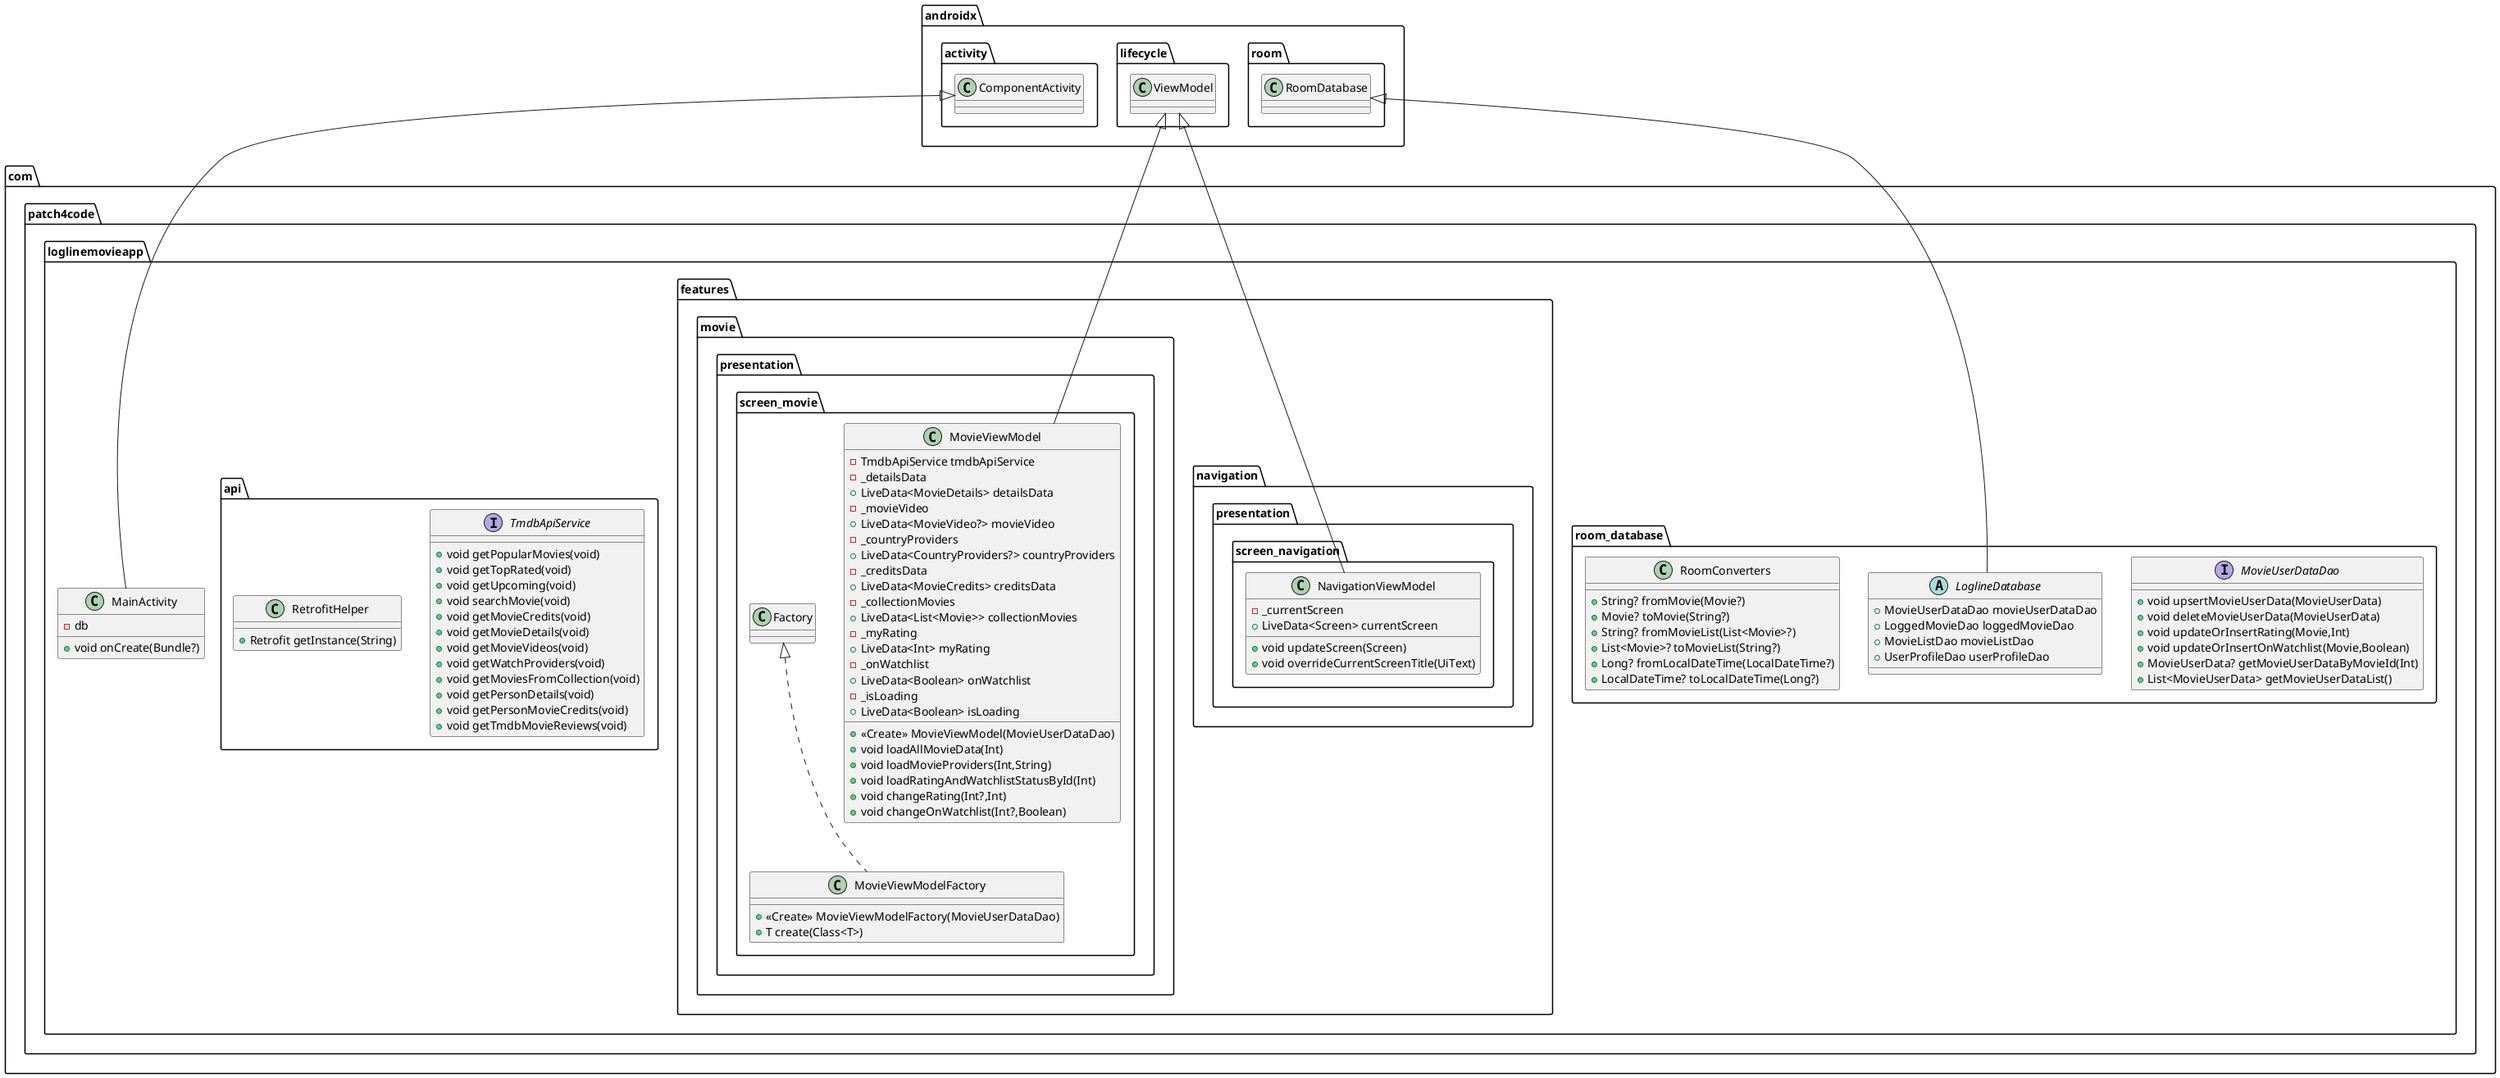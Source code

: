 @startuml
interface com.patch4code.loglinemovieapp.room_database.MovieUserDataDao {
+ void upsertMovieUserData(MovieUserData)
+ void deleteMovieUserData(MovieUserData)
+ void updateOrInsertRating(Movie,Int)
+ void updateOrInsertOnWatchlist(Movie,Boolean)
+ MovieUserData? getMovieUserDataByMovieId(Int)
+ List<MovieUserData> getMovieUserDataList()
}

class com.patch4code.loglinemovieapp.MainActivity {
-  db
+ void onCreate(Bundle?)
}


class com.patch4code.loglinemovieapp.features.navigation.presentation.screen_navigation.NavigationViewModel {
-  _currentScreen
+ LiveData<Screen> currentScreen
+ void updateScreen(Screen)
+ void overrideCurrentScreenTitle(UiText)
}


interface com.patch4code.loglinemovieapp.api.TmdbApiService {
+ void getPopularMovies(void)
+ void getTopRated(void)
+ void getUpcoming(void)
+ void searchMovie(void)
+ void getMovieCredits(void)
+ void getMovieDetails(void)
+ void getMovieVideos(void)
+ void getWatchProviders(void)
+ void getMoviesFromCollection(void)
+ void getPersonDetails(void)
+ void getPersonMovieCredits(void)
+ void getTmdbMovieReviews(void)
}

class com.patch4code.loglinemovieapp.features.movie.presentation.screen_movie.MovieViewModel {
- TmdbApiService tmdbApiService
-  _detailsData
+ LiveData<MovieDetails> detailsData
-  _movieVideo
+ LiveData<MovieVideo?> movieVideo
-  _countryProviders
+ LiveData<CountryProviders?> countryProviders
-  _creditsData
+ LiveData<MovieCredits> creditsData
-  _collectionMovies
+ LiveData<List<Movie>> collectionMovies
-  _myRating
+ LiveData<Int> myRating
-  _onWatchlist
+ LiveData<Boolean> onWatchlist
-  _isLoading
+ LiveData<Boolean> isLoading
+ <<Create>> MovieViewModel(MovieUserDataDao)
+ void loadAllMovieData(Int)
+ void loadMovieProviders(Int,String)
+ void loadRatingAndWatchlistStatusById(Int)
+ void changeRating(Int?,Int)
+ void changeOnWatchlist(Int?,Boolean)
}


class com.patch4code.loglinemovieapp.features.movie.presentation.screen_movie.MovieViewModelFactory {
+ <<Create>> MovieViewModelFactory(MovieUserDataDao)
+ T create(Class<T>)
}

abstract class com.patch4code.loglinemovieapp.room_database.LoglineDatabase {
+ MovieUserDataDao movieUserDataDao
+ LoggedMovieDao loggedMovieDao
+ MovieListDao movieListDao
+ UserProfileDao userProfileDao
}

class com.patch4code.loglinemovieapp.api.RetrofitHelper {
+ Retrofit getInstance(String)
}

class com.patch4code.loglinemovieapp.room_database.RoomConverters {
+ String? fromMovie(Movie?)
+ Movie? toMovie(String?)
+ String? fromMovieList(List<Movie>?)
+ List<Movie>? toMovieList(String?)
+ Long? fromLocalDateTime(LocalDateTime?)
+ LocalDateTime? toLocalDateTime(Long?)
}



androidx.activity.ComponentActivity <|-- com.patch4code.loglinemovieapp.MainActivity
androidx.lifecycle.ViewModel <|-- com.patch4code.loglinemovieapp.features.navigation.presentation.screen_navigation.NavigationViewModel
androidx.lifecycle.ViewModel <|-- com.patch4code.loglinemovieapp.features.movie.presentation.screen_movie.MovieViewModel
com.patch4code.loglinemovieapp.features.movie.presentation.screen_movie.Factory <|.. com.patch4code.loglinemovieapp.features.movie.presentation.screen_movie.MovieViewModelFactory
androidx.room.RoomDatabase <|-- com.patch4code.loglinemovieapp.room_database.LoglineDatabase
@enduml